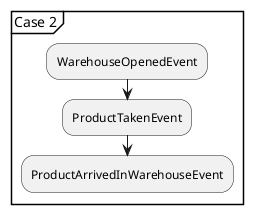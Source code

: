 @startuml
partition "Case 2" {
:WarehouseOpenedEvent;
:ProductTakenEvent;
:ProductArrivedInWarehouseEvent;
}
@enduml
